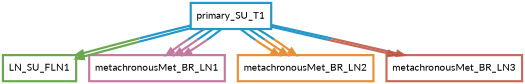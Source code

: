 digraph  {
dpi=600;size=3.5;
LN_SU_FLN1 [color="#6aa84fff", fillcolor=white, fontname=Lato, penwidth="3.0", shape=box];
metachronousMet_BR_LN1 [color="#c27ba0ff", fillcolor=white, fontname=Lato, penwidth="3.0", shape=box];
metachronousMet_BR_LN2 [color="#e69138ff", fillcolor=white, fontname=Lato, penwidth="3.0", shape=box];
metachronousMet_BR_LN3 [color="#be5742e1", fillcolor=white, fontname=Lato, penwidth="3.0", shape=box];
primary_SU_T1 [color="#2496c8ff", fillcolor=white, fontname=Lato, penwidth="3.0", shape=box];
primary_SU_T1 -> LN_SU_FLN1  [color="#2496c8ff;0.5:#6aa84fff", key=0, penwidth=3];
primary_SU_T1 -> LN_SU_FLN1  [color="#2496c8ff;0.5:#6aa84fff", key=1, penwidth=3];
primary_SU_T1 -> metachronousMet_BR_LN1  [color="#2496c8ff;0.5:#c27ba0ff", key=0, penwidth=3];
primary_SU_T1 -> metachronousMet_BR_LN1  [color="#2496c8ff;0.5:#c27ba0ff", key=1, penwidth=3];
primary_SU_T1 -> metachronousMet_BR_LN1  [color="#2496c8ff;0.5:#c27ba0ff", key=2, penwidth=3];
primary_SU_T1 -> metachronousMet_BR_LN2  [color="#2496c8ff;0.5:#e69138ff", key=0, penwidth=3];
primary_SU_T1 -> metachronousMet_BR_LN2  [color="#2496c8ff;0.5:#e69138ff", key=1, penwidth=3];
primary_SU_T1 -> metachronousMet_BR_LN2  [color="#2496c8ff;0.5:#e69138ff", key=2, penwidth=3];
primary_SU_T1 -> metachronousMet_BR_LN3  [color="#2496c8ff;0.5:#be5742e1", key=0, penwidth=3];
primary_SU_T1 -> metachronousMet_BR_LN3  [color="#2496c8ff;0.5:#be5742e1", key=1, penwidth=3];
}
